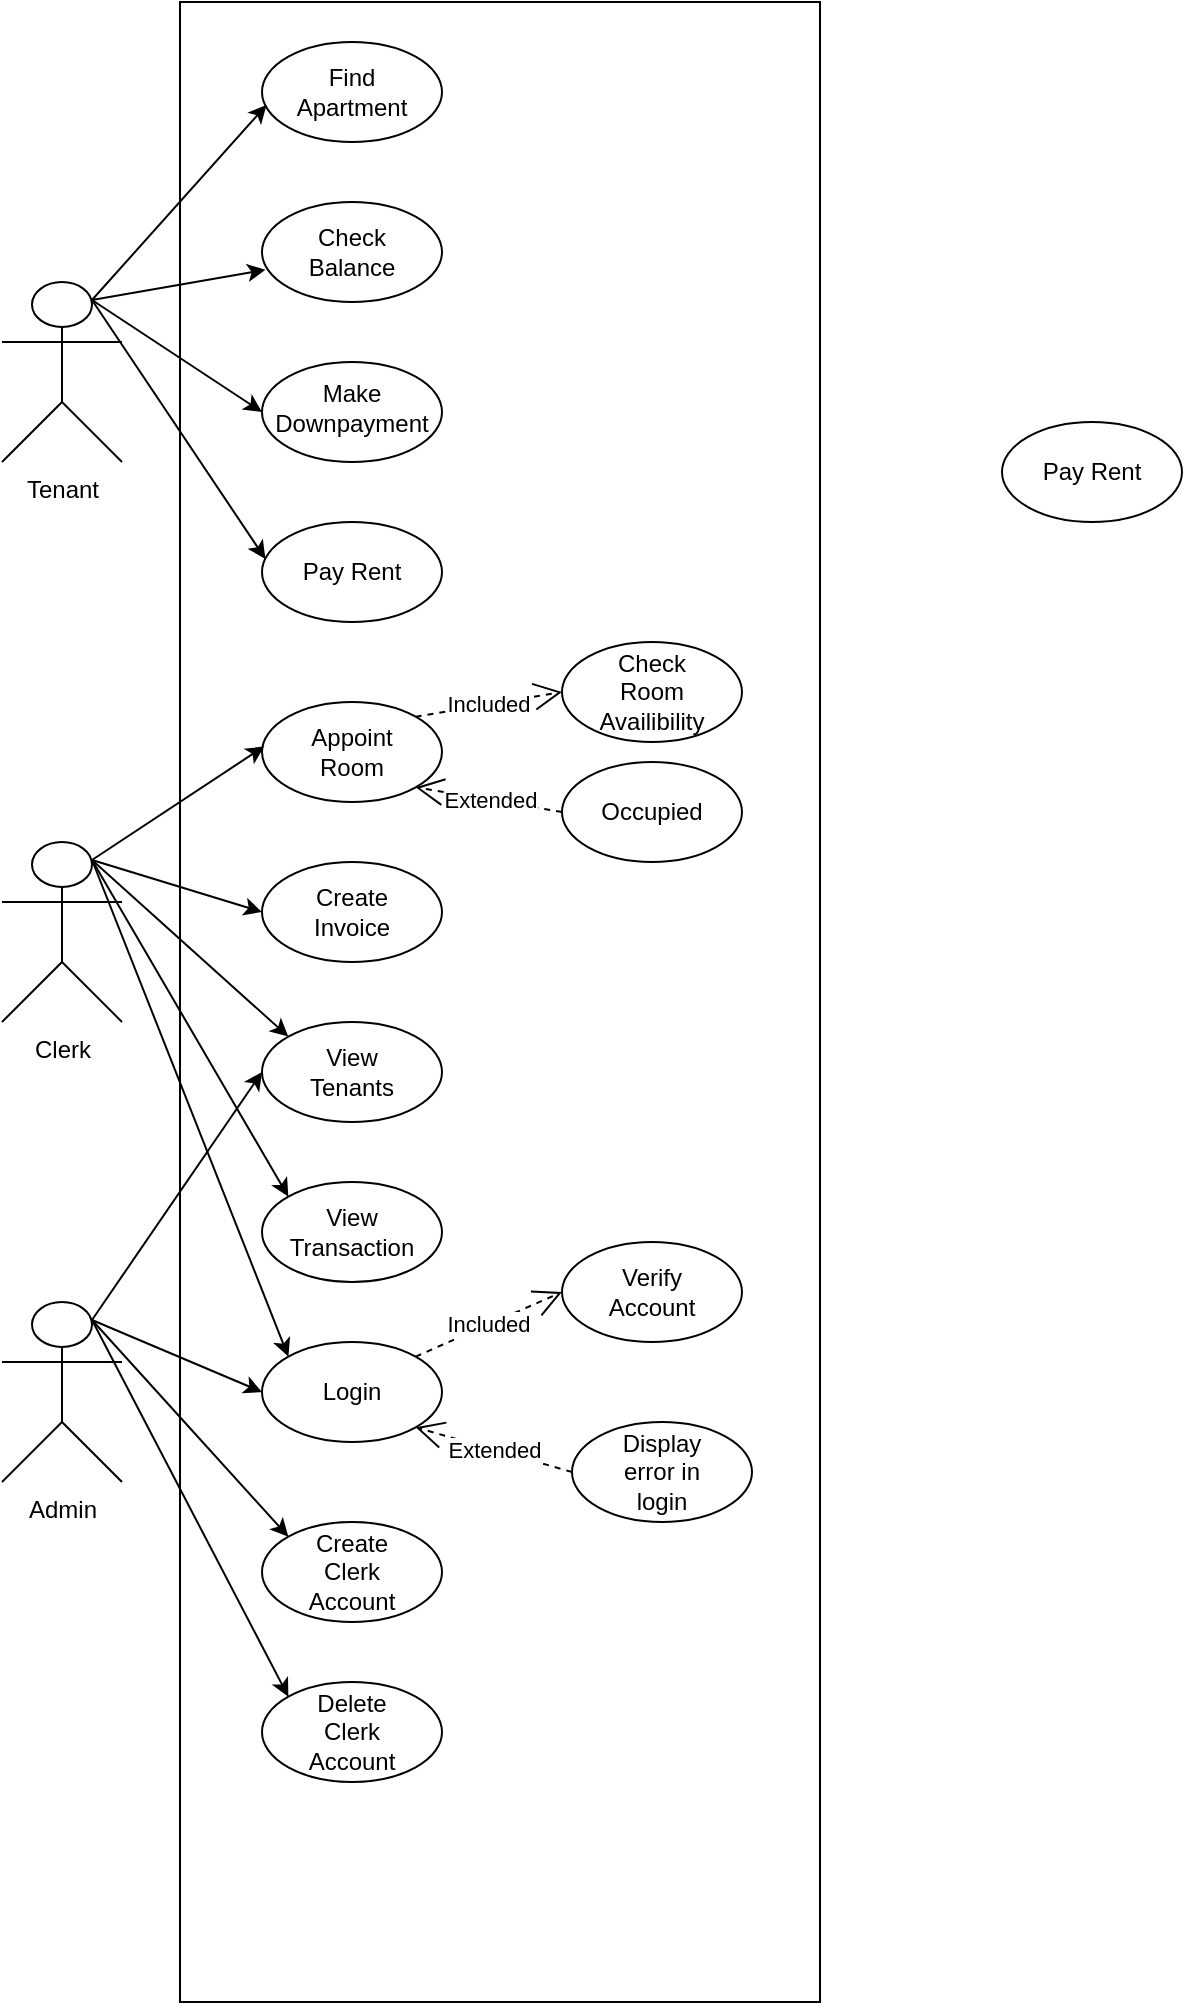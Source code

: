 <mxfile version="24.4.0" type="github">
  <diagram name="Page-1" id="ErVDkJ_VCSMGlqEWy1Zw">
    <mxGraphModel dx="1106" dy="1717" grid="1" gridSize="10" guides="1" tooltips="1" connect="1" arrows="1" fold="1" page="1" pageScale="1" pageWidth="850" pageHeight="1100" math="0" shadow="0">
      <root>
        <mxCell id="0" />
        <mxCell id="1" parent="0" />
        <mxCell id="4Zrpz9rt_v4OXxLSvFco-5" value="" style="rounded=0;whiteSpace=wrap;html=1;" parent="1" vertex="1">
          <mxGeometry x="229" y="-290" width="320" height="1000" as="geometry" />
        </mxCell>
        <mxCell id="4Zrpz9rt_v4OXxLSvFco-1" value="Tenant" style="shape=umlActor;verticalLabelPosition=bottom;verticalAlign=top;html=1;outlineConnect=0;" parent="1" vertex="1">
          <mxGeometry x="140" y="-150" width="60" height="90" as="geometry" />
        </mxCell>
        <mxCell id="4Zrpz9rt_v4OXxLSvFco-7" value="Clerk" style="shape=umlActor;verticalLabelPosition=bottom;verticalAlign=top;html=1;outlineConnect=0;" parent="1" vertex="1">
          <mxGeometry x="140" y="130" width="60" height="90" as="geometry" />
        </mxCell>
        <mxCell id="4Zrpz9rt_v4OXxLSvFco-8" value="" style="ellipse;whiteSpace=wrap;html=1;" parent="1" vertex="1">
          <mxGeometry x="270" y="-270" width="90" height="50" as="geometry" />
        </mxCell>
        <mxCell id="4Zrpz9rt_v4OXxLSvFco-15" value="" style="ellipse;whiteSpace=wrap;html=1;" parent="1" vertex="1">
          <mxGeometry x="270" y="-190" width="90" height="50" as="geometry" />
        </mxCell>
        <mxCell id="4Zrpz9rt_v4OXxLSvFco-16" value="" style="ellipse;whiteSpace=wrap;html=1;" parent="1" vertex="1">
          <mxGeometry x="270" y="-110" width="90" height="50" as="geometry" />
        </mxCell>
        <mxCell id="4Zrpz9rt_v4OXxLSvFco-17" value="" style="ellipse;whiteSpace=wrap;html=1;" parent="1" vertex="1">
          <mxGeometry x="270" y="-30" width="90" height="50" as="geometry" />
        </mxCell>
        <mxCell id="4Zrpz9rt_v4OXxLSvFco-18" value="Find Apartment" style="text;html=1;align=center;verticalAlign=middle;whiteSpace=wrap;rounded=0;" parent="1" vertex="1">
          <mxGeometry x="285" y="-260" width="60" height="30" as="geometry" />
        </mxCell>
        <mxCell id="4Zrpz9rt_v4OXxLSvFco-19" value="Make Downpayment" style="text;html=1;align=center;verticalAlign=middle;whiteSpace=wrap;rounded=0;" parent="1" vertex="1">
          <mxGeometry x="285" y="-102" width="60" height="30" as="geometry" />
        </mxCell>
        <mxCell id="4Zrpz9rt_v4OXxLSvFco-20" value="Pay Rent" style="text;html=1;align=center;verticalAlign=middle;whiteSpace=wrap;rounded=0;" parent="1" vertex="1">
          <mxGeometry x="285" y="-20" width="60" height="30" as="geometry" />
        </mxCell>
        <mxCell id="4Zrpz9rt_v4OXxLSvFco-21" value="Check Balance" style="text;html=1;align=center;verticalAlign=middle;whiteSpace=wrap;rounded=0;" parent="1" vertex="1">
          <mxGeometry x="285" y="-180" width="60" height="30" as="geometry" />
        </mxCell>
        <mxCell id="4Zrpz9rt_v4OXxLSvFco-28" value="" style="endArrow=classic;html=1;rounded=0;entryX=0.025;entryY=0.631;entryDx=0;entryDy=0;entryPerimeter=0;exitX=0.75;exitY=0.1;exitDx=0;exitDy=0;exitPerimeter=0;" parent="1" source="4Zrpz9rt_v4OXxLSvFco-1" target="4Zrpz9rt_v4OXxLSvFco-8" edge="1">
          <mxGeometry width="50" height="50" relative="1" as="geometry">
            <mxPoint x="180" y="210" as="sourcePoint" />
            <mxPoint x="230" y="160" as="targetPoint" />
          </mxGeometry>
        </mxCell>
        <mxCell id="4Zrpz9rt_v4OXxLSvFco-29" value="" style="endArrow=classic;html=1;rounded=0;entryX=0.019;entryY=0.677;entryDx=0;entryDy=0;entryPerimeter=0;exitX=0.75;exitY=0.1;exitDx=0;exitDy=0;exitPerimeter=0;" parent="1" source="4Zrpz9rt_v4OXxLSvFco-1" target="4Zrpz9rt_v4OXxLSvFco-15" edge="1">
          <mxGeometry width="50" height="50" relative="1" as="geometry">
            <mxPoint x="173" y="300" as="sourcePoint" />
            <mxPoint x="280" y="193" as="targetPoint" />
          </mxGeometry>
        </mxCell>
        <mxCell id="4Zrpz9rt_v4OXxLSvFco-30" value="" style="endArrow=classic;html=1;rounded=0;entryX=0;entryY=0.5;entryDx=0;entryDy=0;exitX=0.75;exitY=0.1;exitDx=0;exitDy=0;exitPerimeter=0;" parent="1" source="4Zrpz9rt_v4OXxLSvFco-1" target="4Zrpz9rt_v4OXxLSvFco-16" edge="1">
          <mxGeometry width="50" height="50" relative="1" as="geometry">
            <mxPoint x="173" y="240" as="sourcePoint" />
            <mxPoint x="280" y="215" as="targetPoint" />
          </mxGeometry>
        </mxCell>
        <mxCell id="4Zrpz9rt_v4OXxLSvFco-31" value="" style="endArrow=classic;html=1;rounded=0;entryX=0.019;entryY=0.369;entryDx=0;entryDy=0;exitX=0.75;exitY=0.1;exitDx=0;exitDy=0;exitPerimeter=0;entryPerimeter=0;" parent="1" source="4Zrpz9rt_v4OXxLSvFco-1" target="4Zrpz9rt_v4OXxLSvFco-17" edge="1">
          <mxGeometry width="50" height="50" relative="1" as="geometry">
            <mxPoint x="185" y="229" as="sourcePoint" />
            <mxPoint x="290" y="275" as="targetPoint" />
          </mxGeometry>
        </mxCell>
        <mxCell id="G-fdZk_4QnjWKT7sK4zd-1" value="Admin" style="shape=umlActor;verticalLabelPosition=bottom;verticalAlign=top;html=1;outlineConnect=0;" parent="1" vertex="1">
          <mxGeometry x="140" y="360" width="60" height="90" as="geometry" />
        </mxCell>
        <mxCell id="G-fdZk_4QnjWKT7sK4zd-5" value="" style="ellipse;whiteSpace=wrap;html=1;" parent="1" vertex="1">
          <mxGeometry x="640" y="-80" width="90" height="50" as="geometry" />
        </mxCell>
        <mxCell id="G-fdZk_4QnjWKT7sK4zd-6" value="Pay Rent" style="text;html=1;align=center;verticalAlign=middle;whiteSpace=wrap;rounded=0;" parent="1" vertex="1">
          <mxGeometry x="655" y="-70" width="60" height="30" as="geometry" />
        </mxCell>
        <mxCell id="G-fdZk_4QnjWKT7sK4zd-7" value="" style="ellipse;whiteSpace=wrap;html=1;" parent="1" vertex="1">
          <mxGeometry x="270" y="300" width="90" height="50" as="geometry" />
        </mxCell>
        <mxCell id="G-fdZk_4QnjWKT7sK4zd-8" value="View Transaction" style="text;html=1;align=center;verticalAlign=middle;whiteSpace=wrap;rounded=0;" parent="1" vertex="1">
          <mxGeometry x="285" y="310" width="60" height="30" as="geometry" />
        </mxCell>
        <mxCell id="G-fdZk_4QnjWKT7sK4zd-9" value="" style="ellipse;whiteSpace=wrap;html=1;" parent="1" vertex="1">
          <mxGeometry x="270" y="60" width="90" height="50" as="geometry" />
        </mxCell>
        <mxCell id="G-fdZk_4QnjWKT7sK4zd-10" value="Appoint Room" style="text;html=1;align=center;verticalAlign=middle;whiteSpace=wrap;rounded=0;" parent="1" vertex="1">
          <mxGeometry x="285" y="70" width="60" height="30" as="geometry" />
        </mxCell>
        <mxCell id="G-fdZk_4QnjWKT7sK4zd-13" value="" style="ellipse;whiteSpace=wrap;html=1;" parent="1" vertex="1">
          <mxGeometry x="270" y="140" width="90" height="50" as="geometry" />
        </mxCell>
        <mxCell id="G-fdZk_4QnjWKT7sK4zd-14" value="Create Invoice" style="text;html=1;align=center;verticalAlign=middle;whiteSpace=wrap;rounded=0;" parent="1" vertex="1">
          <mxGeometry x="285" y="150" width="60" height="30" as="geometry" />
        </mxCell>
        <mxCell id="G-fdZk_4QnjWKT7sK4zd-15" value="" style="ellipse;whiteSpace=wrap;html=1;" parent="1" vertex="1">
          <mxGeometry x="270" y="220" width="90" height="50" as="geometry" />
        </mxCell>
        <mxCell id="G-fdZk_4QnjWKT7sK4zd-16" value="View Tenants" style="text;html=1;align=center;verticalAlign=middle;whiteSpace=wrap;rounded=0;" parent="1" vertex="1">
          <mxGeometry x="285" y="230" width="60" height="30" as="geometry" />
        </mxCell>
        <mxCell id="G-fdZk_4QnjWKT7sK4zd-17" value="" style="ellipse;whiteSpace=wrap;html=1;" parent="1" vertex="1">
          <mxGeometry x="270" y="380" width="90" height="50" as="geometry" />
        </mxCell>
        <mxCell id="G-fdZk_4QnjWKT7sK4zd-18" value="Login" style="text;html=1;align=center;verticalAlign=middle;whiteSpace=wrap;rounded=0;" parent="1" vertex="1">
          <mxGeometry x="285" y="390" width="60" height="30" as="geometry" />
        </mxCell>
        <mxCell id="G-fdZk_4QnjWKT7sK4zd-19" value="" style="ellipse;whiteSpace=wrap;html=1;" parent="1" vertex="1">
          <mxGeometry x="420" y="30" width="90" height="50" as="geometry" />
        </mxCell>
        <mxCell id="G-fdZk_4QnjWKT7sK4zd-20" value="Check Room Availibility" style="text;html=1;align=center;verticalAlign=middle;whiteSpace=wrap;rounded=0;" parent="1" vertex="1">
          <mxGeometry x="435" y="40" width="60" height="30" as="geometry" />
        </mxCell>
        <mxCell id="G-fdZk_4QnjWKT7sK4zd-21" value="" style="ellipse;whiteSpace=wrap;html=1;" parent="1" vertex="1">
          <mxGeometry x="420" y="330" width="90" height="50" as="geometry" />
        </mxCell>
        <mxCell id="G-fdZk_4QnjWKT7sK4zd-22" value="Verify Account" style="text;html=1;align=center;verticalAlign=middle;whiteSpace=wrap;rounded=0;" parent="1" vertex="1">
          <mxGeometry x="435" y="340" width="60" height="30" as="geometry" />
        </mxCell>
        <mxCell id="G-fdZk_4QnjWKT7sK4zd-23" value="" style="ellipse;whiteSpace=wrap;html=1;" parent="1" vertex="1">
          <mxGeometry x="425" y="420" width="90" height="50" as="geometry" />
        </mxCell>
        <mxCell id="G-fdZk_4QnjWKT7sK4zd-24" value="Display error in login" style="text;html=1;align=center;verticalAlign=middle;whiteSpace=wrap;rounded=0;" parent="1" vertex="1">
          <mxGeometry x="440" y="430" width="60" height="30" as="geometry" />
        </mxCell>
        <mxCell id="G-fdZk_4QnjWKT7sK4zd-25" value="" style="ellipse;whiteSpace=wrap;html=1;" parent="1" vertex="1">
          <mxGeometry x="420" y="90" width="90" height="50" as="geometry" />
        </mxCell>
        <mxCell id="G-fdZk_4QnjWKT7sK4zd-26" value="Occupied" style="text;html=1;align=center;verticalAlign=middle;whiteSpace=wrap;rounded=0;" parent="1" vertex="1">
          <mxGeometry x="435" y="100" width="60" height="30" as="geometry" />
        </mxCell>
        <mxCell id="OqNi3e3sxdmpB97nI851-1" value="" style="ellipse;whiteSpace=wrap;html=1;" vertex="1" parent="1">
          <mxGeometry x="270" y="470" width="90" height="50" as="geometry" />
        </mxCell>
        <mxCell id="OqNi3e3sxdmpB97nI851-2" value="Create Clerk Account" style="text;html=1;align=center;verticalAlign=middle;whiteSpace=wrap;rounded=0;" vertex="1" parent="1">
          <mxGeometry x="285" y="480" width="60" height="30" as="geometry" />
        </mxCell>
        <mxCell id="OqNi3e3sxdmpB97nI851-3" value="" style="ellipse;whiteSpace=wrap;html=1;" vertex="1" parent="1">
          <mxGeometry x="270" y="550" width="90" height="50" as="geometry" />
        </mxCell>
        <mxCell id="OqNi3e3sxdmpB97nI851-4" value="Delete Clerk Account" style="text;html=1;align=center;verticalAlign=middle;whiteSpace=wrap;rounded=0;" vertex="1" parent="1">
          <mxGeometry x="285" y="560" width="60" height="30" as="geometry" />
        </mxCell>
        <mxCell id="OqNi3e3sxdmpB97nI851-5" value="" style="endArrow=classic;html=1;rounded=0;exitX=0.75;exitY=0.1;exitDx=0;exitDy=0;exitPerimeter=0;entryX=0.012;entryY=0.444;entryDx=0;entryDy=0;entryPerimeter=0;" edge="1" parent="1" source="4Zrpz9rt_v4OXxLSvFco-7" target="G-fdZk_4QnjWKT7sK4zd-9">
          <mxGeometry width="50" height="50" relative="1" as="geometry">
            <mxPoint x="188" y="140" as="sourcePoint" />
            <mxPoint x="238" y="90" as="targetPoint" />
          </mxGeometry>
        </mxCell>
        <mxCell id="OqNi3e3sxdmpB97nI851-6" value="" style="endArrow=classic;html=1;rounded=0;exitX=0.75;exitY=0.1;exitDx=0;exitDy=0;exitPerimeter=0;entryX=0;entryY=0.5;entryDx=0;entryDy=0;" edge="1" parent="1" source="4Zrpz9rt_v4OXxLSvFco-7" target="G-fdZk_4QnjWKT7sK4zd-13">
          <mxGeometry width="50" height="50" relative="1" as="geometry">
            <mxPoint x="195" y="149" as="sourcePoint" />
            <mxPoint x="281" y="92" as="targetPoint" />
          </mxGeometry>
        </mxCell>
        <mxCell id="OqNi3e3sxdmpB97nI851-7" value="" style="endArrow=classic;html=1;rounded=0;exitX=0.75;exitY=0.1;exitDx=0;exitDy=0;exitPerimeter=0;entryX=0;entryY=0;entryDx=0;entryDy=0;" edge="1" parent="1" source="4Zrpz9rt_v4OXxLSvFco-7" target="G-fdZk_4QnjWKT7sK4zd-15">
          <mxGeometry width="50" height="50" relative="1" as="geometry">
            <mxPoint x="195" y="149" as="sourcePoint" />
            <mxPoint x="280" y="175" as="targetPoint" />
            <Array as="points" />
          </mxGeometry>
        </mxCell>
        <mxCell id="OqNi3e3sxdmpB97nI851-8" value="" style="endArrow=classic;html=1;rounded=0;exitX=0.75;exitY=0.1;exitDx=0;exitDy=0;exitPerimeter=0;entryX=0;entryY=0;entryDx=0;entryDy=0;" edge="1" parent="1" source="4Zrpz9rt_v4OXxLSvFco-7" target="G-fdZk_4QnjWKT7sK4zd-7">
          <mxGeometry width="50" height="50" relative="1" as="geometry">
            <mxPoint x="187" y="150" as="sourcePoint" />
            <mxPoint x="285" y="238" as="targetPoint" />
            <Array as="points" />
          </mxGeometry>
        </mxCell>
        <mxCell id="OqNi3e3sxdmpB97nI851-9" value="" style="endArrow=classic;html=1;rounded=0;exitX=0.75;exitY=0.1;exitDx=0;exitDy=0;exitPerimeter=0;entryX=0;entryY=0.5;entryDx=0;entryDy=0;" edge="1" parent="1" source="G-fdZk_4QnjWKT7sK4zd-1" target="G-fdZk_4QnjWKT7sK4zd-15">
          <mxGeometry width="50" height="50" relative="1" as="geometry">
            <mxPoint x="200" y="271" as="sourcePoint" />
            <mxPoint x="298" y="439" as="targetPoint" />
            <Array as="points" />
          </mxGeometry>
        </mxCell>
        <mxCell id="OqNi3e3sxdmpB97nI851-10" value="" style="endArrow=classic;html=1;rounded=0;exitX=0.75;exitY=0.1;exitDx=0;exitDy=0;exitPerimeter=0;entryX=0;entryY=0.5;entryDx=0;entryDy=0;" edge="1" parent="1" source="G-fdZk_4QnjWKT7sK4zd-1" target="G-fdZk_4QnjWKT7sK4zd-17">
          <mxGeometry width="50" height="50" relative="1" as="geometry">
            <mxPoint x="195" y="379" as="sourcePoint" />
            <mxPoint x="280" y="255" as="targetPoint" />
            <Array as="points" />
          </mxGeometry>
        </mxCell>
        <mxCell id="OqNi3e3sxdmpB97nI851-12" value="" style="endArrow=classic;html=1;rounded=0;exitX=0.75;exitY=0.1;exitDx=0;exitDy=0;exitPerimeter=0;entryX=0;entryY=0;entryDx=0;entryDy=0;" edge="1" parent="1" source="G-fdZk_4QnjWKT7sK4zd-1" target="OqNi3e3sxdmpB97nI851-1">
          <mxGeometry width="50" height="50" relative="1" as="geometry">
            <mxPoint x="195" y="379" as="sourcePoint" />
            <mxPoint x="293" y="397" as="targetPoint" />
            <Array as="points" />
          </mxGeometry>
        </mxCell>
        <mxCell id="OqNi3e3sxdmpB97nI851-13" value="" style="endArrow=classic;html=1;rounded=0;exitX=0.75;exitY=0.1;exitDx=0;exitDy=0;exitPerimeter=0;entryX=0;entryY=0;entryDx=0;entryDy=0;" edge="1" parent="1" source="G-fdZk_4QnjWKT7sK4zd-1" target="OqNi3e3sxdmpB97nI851-3">
          <mxGeometry width="50" height="50" relative="1" as="geometry">
            <mxPoint x="195" y="379" as="sourcePoint" />
            <mxPoint x="293" y="487" as="targetPoint" />
            <Array as="points" />
          </mxGeometry>
        </mxCell>
        <mxCell id="OqNi3e3sxdmpB97nI851-15" value="Included" style="endArrow=open;endSize=12;dashed=1;html=1;rounded=0;entryX=0;entryY=0.5;entryDx=0;entryDy=0;exitX=1;exitY=0;exitDx=0;exitDy=0;" edge="1" parent="1" source="G-fdZk_4QnjWKT7sK4zd-9" target="G-fdZk_4QnjWKT7sK4zd-19">
          <mxGeometry width="160" relative="1" as="geometry">
            <mxPoint x="290" y="120" as="sourcePoint" />
            <mxPoint x="450" y="120" as="targetPoint" />
          </mxGeometry>
        </mxCell>
        <mxCell id="OqNi3e3sxdmpB97nI851-17" value="Extended" style="endArrow=open;endSize=12;dashed=1;html=1;rounded=0;entryX=1;entryY=1;entryDx=0;entryDy=0;exitX=0;exitY=0.5;exitDx=0;exitDy=0;" edge="1" parent="1" source="G-fdZk_4QnjWKT7sK4zd-25" target="G-fdZk_4QnjWKT7sK4zd-9">
          <mxGeometry width="160" relative="1" as="geometry">
            <mxPoint x="362" y="130" as="sourcePoint" />
            <mxPoint x="435" y="118" as="targetPoint" />
          </mxGeometry>
        </mxCell>
        <mxCell id="OqNi3e3sxdmpB97nI851-18" value="Included" style="endArrow=open;endSize=12;dashed=1;html=1;rounded=0;entryX=0;entryY=0.5;entryDx=0;entryDy=0;exitX=1;exitY=0;exitDx=0;exitDy=0;" edge="1" parent="1" source="G-fdZk_4QnjWKT7sK4zd-17" target="G-fdZk_4QnjWKT7sK4zd-21">
          <mxGeometry x="0.001" width="160" relative="1" as="geometry">
            <mxPoint x="360" y="390" as="sourcePoint" />
            <mxPoint x="433" y="378" as="targetPoint" />
            <mxPoint as="offset" />
          </mxGeometry>
        </mxCell>
        <mxCell id="OqNi3e3sxdmpB97nI851-19" value="Extended" style="endArrow=open;endSize=12;dashed=1;html=1;rounded=0;entryX=1;entryY=1;entryDx=0;entryDy=0;exitX=0;exitY=0.5;exitDx=0;exitDy=0;" edge="1" parent="1" source="G-fdZk_4QnjWKT7sK4zd-23" target="G-fdZk_4QnjWKT7sK4zd-17">
          <mxGeometry width="160" relative="1" as="geometry">
            <mxPoint x="418" y="442" as="sourcePoint" />
            <mxPoint x="345" y="430" as="targetPoint" />
          </mxGeometry>
        </mxCell>
        <mxCell id="OqNi3e3sxdmpB97nI851-20" value="" style="endArrow=classic;html=1;rounded=0;exitX=0.75;exitY=0.1;exitDx=0;exitDy=0;exitPerimeter=0;entryX=0;entryY=0;entryDx=0;entryDy=0;" edge="1" parent="1" source="4Zrpz9rt_v4OXxLSvFco-7" target="G-fdZk_4QnjWKT7sK4zd-17">
          <mxGeometry width="50" height="50" relative="1" as="geometry">
            <mxPoint x="195" y="149" as="sourcePoint" />
            <mxPoint x="293" y="317" as="targetPoint" />
            <Array as="points" />
          </mxGeometry>
        </mxCell>
      </root>
    </mxGraphModel>
  </diagram>
</mxfile>
